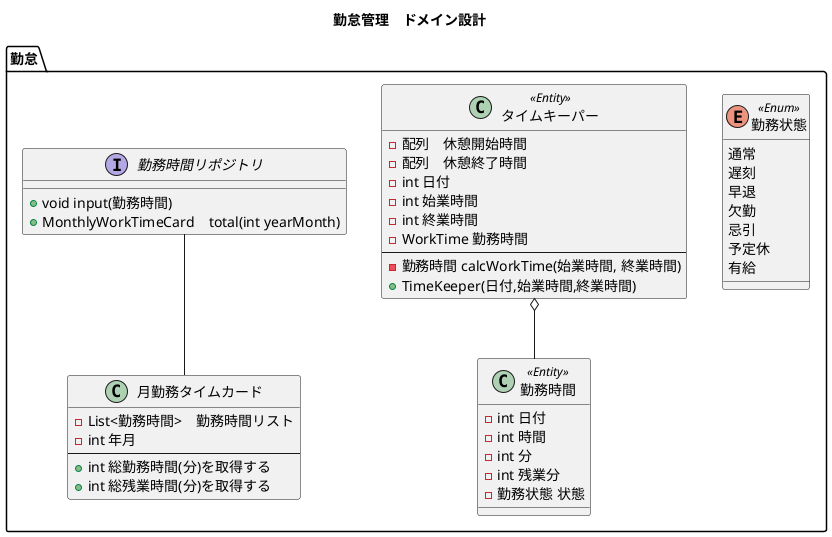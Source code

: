 @startuml

title 勤怠管理　ドメイン設計


package 勤怠{

    enum WorkState as "勤務状態" << Enum >>{
     通常
     遅刻
     早退
     欠勤
     忌引
     予定休
     有給
    }

    class WorkTime as "勤務時間"  << Entity >> {
     - int 日付
     - int 時間
     – int 分
     - int 残業分
     - 勤務状態 状態
    }

    class TimeKeeper as "タイムキーパー" << Entity >>{
     - 配列　休憩開始時間
     - 配列　休憩終了時間
     - int 日付
     - int 始業時間
     - int 終業時間
     - WorkTime 勤務時間
    --
     - 勤務時間 calcWorkTime(始業時間, 終業時間)
     + TimeKeeper(日付,始業時間,終業時間)
    }

    TimeKeeper o-- WorkTime

    class MonthlyWorkTimeCard as "月勤務タイムカード"{
     - List<勤務時間>　勤務時間リスト
     - int 年月
     --
     + int 総勤務時間(分)を取得する
     + int 総残業時間(分)を取得する
    }


    interface WorkTimeRepository as "勤務時間リポジトリ"{
      + void input(勤務時間)
      + MonthlyWorkTimeCard　total(int yearMonth)
    }

    WorkTimeRepository -- MonthlyWorkTimeCard

}
@enduml

